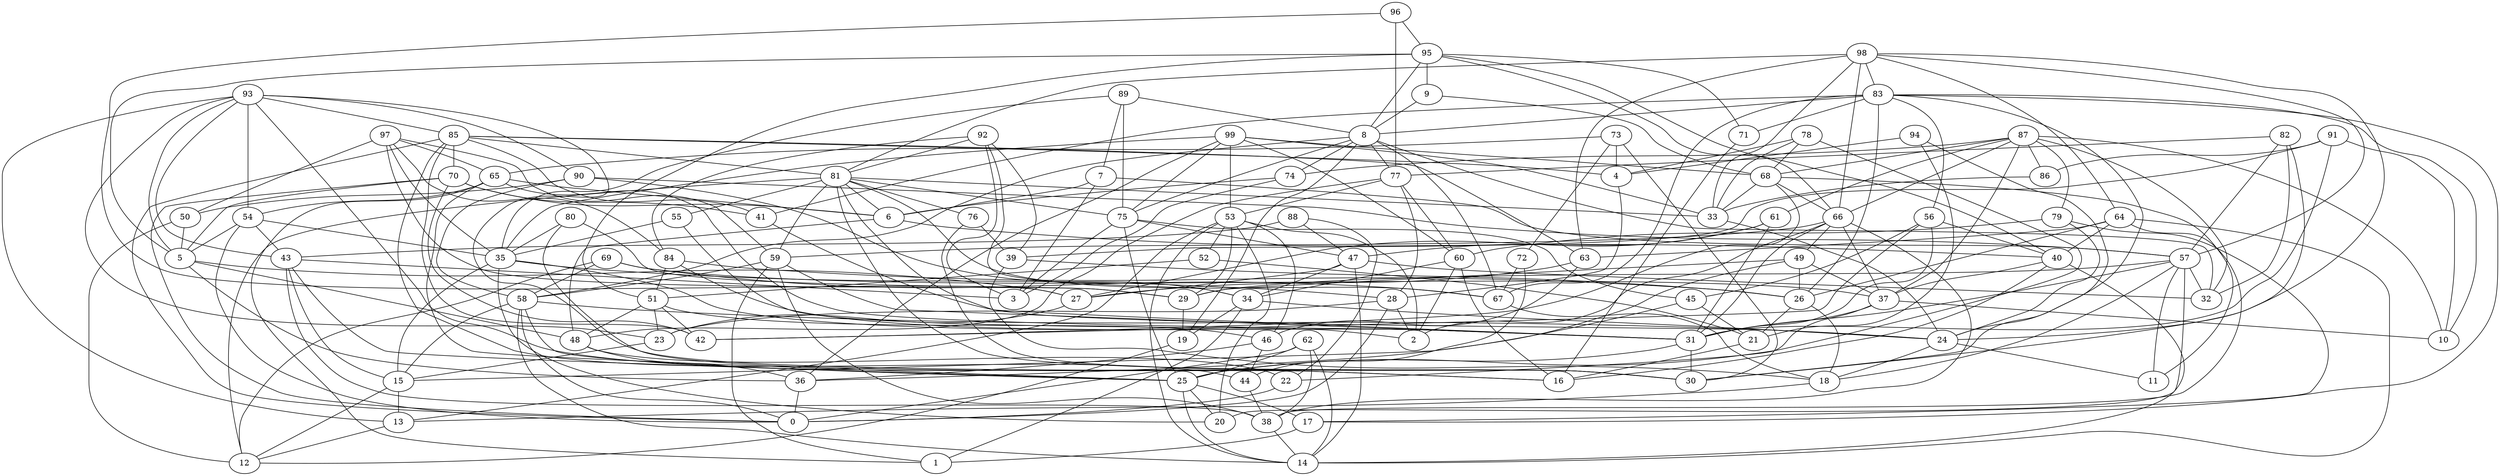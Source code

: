digraph GG_graph {

subgraph G_graph {
edge [color = black]
"41" -> "24" [dir = none]
"53" -> "29" [dir = none]
"53" -> "2" [dir = none]
"53" -> "52" [dir = none]
"53" -> "20" [dir = none]
"53" -> "14" [dir = none]
"53" -> "46" [dir = none]
"53" -> "13" [dir = none]
"78" -> "33" [dir = none]
"78" -> "4" [dir = none]
"78" -> "25" [dir = none]
"78" -> "68" [dir = none]
"4" -> "28" [dir = none]
"77" -> "53" [dir = none]
"77" -> "60" [dir = none]
"77" -> "28" [dir = none]
"77" -> "48" [dir = none]
"37" -> "31" [dir = none]
"37" -> "22" [dir = none]
"37" -> "10" [dir = none]
"46" -> "44" [dir = none]
"46" -> "36" [dir = none]
"23" -> "15" [dir = none]
"17" -> "1" [dir = none]
"28" -> "23" [dir = none]
"28" -> "2" [dir = none]
"28" -> "0" [dir = none]
"54" -> "43" [dir = none]
"54" -> "0" [dir = none]
"54" -> "5" [dir = none]
"54" -> "35" [dir = none]
"88" -> "22" [dir = none]
"88" -> "47" [dir = none]
"88" -> "43" [dir = none]
"62" -> "0" [dir = none]
"62" -> "38" [dir = none]
"62" -> "25" [dir = none]
"62" -> "14" [dir = none]
"55" -> "35" [dir = none]
"55" -> "2" [dir = none]
"80" -> "29" [dir = none]
"80" -> "16" [dir = none]
"80" -> "35" [dir = none]
"71" -> "16" [dir = none]
"52" -> "21" [dir = none]
"52" -> "51" [dir = none]
"49" -> "37" [dir = none]
"49" -> "26" [dir = none]
"49" -> "36" [dir = none]
"49" -> "29" [dir = none]
"5" -> "27" [dir = none]
"5" -> "48" [dir = none]
"5" -> "36" [dir = none]
"29" -> "19" [dir = none]
"99" -> "35" [dir = none]
"99" -> "75" [dir = none]
"99" -> "53" [dir = none]
"99" -> "33" [dir = none]
"99" -> "68" [dir = none]
"99" -> "36" [dir = none]
"99" -> "60" [dir = none]
"36" -> "0" [dir = none]
"93" -> "43" [dir = none]
"93" -> "30" [dir = none]
"93" -> "23" [dir = none]
"93" -> "13" [dir = none]
"93" -> "85" [dir = none]
"93" -> "5" [dir = none]
"93" -> "16" [dir = none]
"93" -> "90" [dir = none]
"93" -> "54" [dir = none]
"34" -> "24" [dir = none]
"34" -> "19" [dir = none]
"34" -> "1" [dir = none]
"9" -> "68" [dir = none]
"9" -> "8" [dir = none]
"22" -> "0" [dir = none]
"85" -> "81" [dir = none]
"85" -> "63" [dir = none]
"85" -> "0" [dir = none]
"85" -> "70" [dir = none]
"85" -> "41" [dir = none]
"85" -> "4" [dir = none]
"85" -> "42" [dir = none]
"85" -> "44" [dir = none]
"39" -> "26" [dir = none]
"39" -> "18" [dir = none]
"87" -> "61" [dir = none]
"87" -> "37" [dir = none]
"87" -> "86" [dir = none]
"87" -> "10" [dir = none]
"87" -> "66" [dir = none]
"87" -> "68" [dir = none]
"87" -> "32" [dir = none]
"87" -> "74" [dir = none]
"87" -> "79" [dir = none]
"91" -> "10" [dir = none]
"91" -> "31" [dir = none]
"91" -> "39" [dir = none]
"91" -> "86" [dir = none]
"48" -> "36" [dir = none]
"48" -> "22" [dir = none]
"90" -> "50" [dir = none]
"90" -> "57" [dir = none]
"90" -> "58" [dir = none]
"90" -> "34" [dir = none]
"76" -> "39" [dir = none]
"76" -> "30" [dir = none]
"98" -> "64" [dir = none]
"98" -> "24" [dir = none]
"98" -> "63" [dir = none]
"98" -> "81" [dir = none]
"98" -> "33" [dir = none]
"98" -> "83" [dir = none]
"98" -> "66" [dir = none]
"98" -> "57" [dir = none]
"82" -> "77" [dir = none]
"82" -> "32" [dir = none]
"82" -> "30" [dir = none]
"82" -> "57" [dir = none]
"89" -> "7" [dir = none]
"89" -> "8" [dir = none]
"89" -> "35" [dir = none]
"89" -> "75" [dir = none]
"67" -> "18" [dir = none]
"50" -> "5" [dir = none]
"50" -> "12" [dir = none]
"59" -> "1" [dir = none]
"59" -> "58" [dir = none]
"59" -> "38" [dir = none]
"59" -> "31" [dir = none]
"92" -> "81" [dir = none]
"92" -> "3" [dir = none]
"92" -> "84" [dir = none]
"92" -> "34" [dir = none]
"92" -> "39" [dir = none]
"97" -> "29" [dir = none]
"97" -> "65" [dir = none]
"97" -> "35" [dir = none]
"97" -> "84" [dir = none]
"97" -> "59" [dir = none]
"97" -> "50" [dir = none]
"57" -> "29" [dir = none]
"57" -> "20" [dir = none]
"57" -> "31" [dir = none]
"57" -> "32" [dir = none]
"57" -> "11" [dir = none]
"57" -> "18" [dir = none]
"31" -> "30" [dir = none]
"31" -> "25" [dir = none]
"45" -> "21" [dir = none]
"45" -> "15" [dir = none]
"33" -> "24" [dir = none]
"6" -> "40" [dir = none]
"6" -> "48" [dir = none]
"72" -> "44" [dir = none]
"72" -> "67" [dir = none]
"70" -> "0" [dir = none]
"70" -> "6" [dir = none]
"70" -> "5" [dir = none]
"70" -> "41" [dir = none]
"70" -> "42" [dir = none]
"66" -> "2" [dir = none]
"66" -> "38" [dir = none]
"66" -> "31" [dir = none]
"66" -> "59" [dir = none]
"66" -> "37" [dir = none]
"66" -> "49" [dir = none]
"73" -> "4" [dir = none]
"73" -> "65" [dir = none]
"73" -> "30" [dir = none]
"73" -> "72" [dir = none]
"18" -> "13" [dir = none]
"75" -> "25" [dir = none]
"75" -> "3" [dir = none]
"75" -> "47" [dir = none]
"75" -> "45" [dir = none]
"15" -> "13" [dir = none]
"15" -> "12" [dir = none]
"65" -> "6" [dir = none]
"65" -> "1" [dir = none]
"65" -> "25" [dir = none]
"65" -> "54" [dir = none]
"65" -> "31" [dir = none]
"7" -> "6" [dir = none]
"7" -> "3" [dir = none]
"7" -> "57" [dir = none]
"58" -> "25" [dir = none]
"58" -> "14" [dir = none]
"58" -> "24" [dir = none]
"58" -> "0" [dir = none]
"58" -> "15" [dir = none]
"84" -> "31" [dir = none]
"84" -> "26" [dir = none]
"84" -> "51" [dir = none]
"86" -> "33" [dir = none]
"95" -> "9" [dir = none]
"95" -> "71" [dir = none]
"95" -> "40" [dir = none]
"95" -> "51" [dir = none]
"95" -> "8" [dir = none]
"95" -> "66" [dir = none]
"95" -> "5" [dir = none]
"69" -> "58" [dir = none]
"69" -> "37" [dir = none]
"69" -> "12" [dir = none]
"69" -> "67" [dir = none]
"19" -> "12" [dir = none]
"81" -> "59" [dir = none]
"81" -> "67" [dir = none]
"81" -> "30" [dir = none]
"81" -> "55" [dir = none]
"81" -> "6" [dir = none]
"81" -> "12" [dir = none]
"81" -> "75" [dir = none]
"81" -> "31" [dir = none]
"81" -> "76" [dir = none]
"81" -> "33" [dir = none]
"61" -> "47" [dir = none]
"61" -> "31" [dir = none]
"61" -> "27" [dir = none]
"38" -> "14" [dir = none]
"25" -> "14" [dir = none]
"25" -> "20" [dir = none]
"25" -> "17" [dir = none]
"21" -> "16" [dir = none]
"26" -> "18" [dir = none]
"26" -> "21" [dir = none]
"56" -> "45" [dir = none]
"56" -> "42" [dir = none]
"56" -> "40" [dir = none]
"56" -> "31" [dir = none]
"79" -> "17" [dir = none]
"79" -> "60" [dir = none]
"79" -> "24" [dir = none]
"27" -> "23" [dir = none]
"44" -> "38" [dir = none]
"68" -> "33" [dir = none]
"68" -> "11" [dir = none]
"68" -> "42" [dir = none]
"68" -> "66" [dir = none]
"64" -> "38" [dir = none]
"64" -> "14" [dir = none]
"64" -> "40" [dir = none]
"64" -> "26" [dir = none]
"64" -> "63" [dir = none]
"63" -> "46" [dir = none]
"63" -> "27" [dir = none]
"96" -> "77" [dir = none]
"96" -> "27" [dir = none]
"96" -> "95" [dir = none]
"47" -> "32" [dir = none]
"47" -> "27" [dir = none]
"47" -> "14" [dir = none]
"47" -> "34" [dir = none]
"43" -> "15" [dir = none]
"43" -> "25" [dir = none]
"43" -> "38" [dir = none]
"43" -> "3" [dir = none]
"40" -> "37" [dir = none]
"40" -> "14" [dir = none]
"40" -> "16" [dir = none]
"74" -> "3" [dir = none]
"74" -> "6" [dir = none]
"13" -> "12" [dir = none]
"94" -> "4" [dir = none]
"94" -> "21" [dir = none]
"94" -> "30" [dir = none]
"51" -> "42" [dir = none]
"51" -> "48" [dir = none]
"51" -> "46" [dir = none]
"51" -> "23" [dir = none]
"24" -> "11" [dir = none]
"24" -> "18" [dir = none]
"35" -> "20" [dir = none]
"35" -> "15" [dir = none]
"35" -> "28" [dir = none]
"35" -> "31" [dir = none]
"8" -> "32" [dir = none]
"8" -> "58" [dir = none]
"8" -> "77" [dir = none]
"8" -> "19" [dir = none]
"8" -> "67" [dir = none]
"8" -> "74" [dir = none]
"8" -> "75" [dir = none]
"83" -> "17" [dir = none]
"83" -> "41" [dir = none]
"83" -> "71" [dir = none]
"83" -> "24" [dir = none]
"83" -> "10" [dir = none]
"83" -> "56" [dir = none]
"83" -> "8" [dir = none]
"83" -> "67" [dir = none]
"83" -> "26" [dir = none]
"60" -> "16" [dir = none]
"60" -> "34" [dir = none]
"60" -> "2" [dir = none]
}

}
